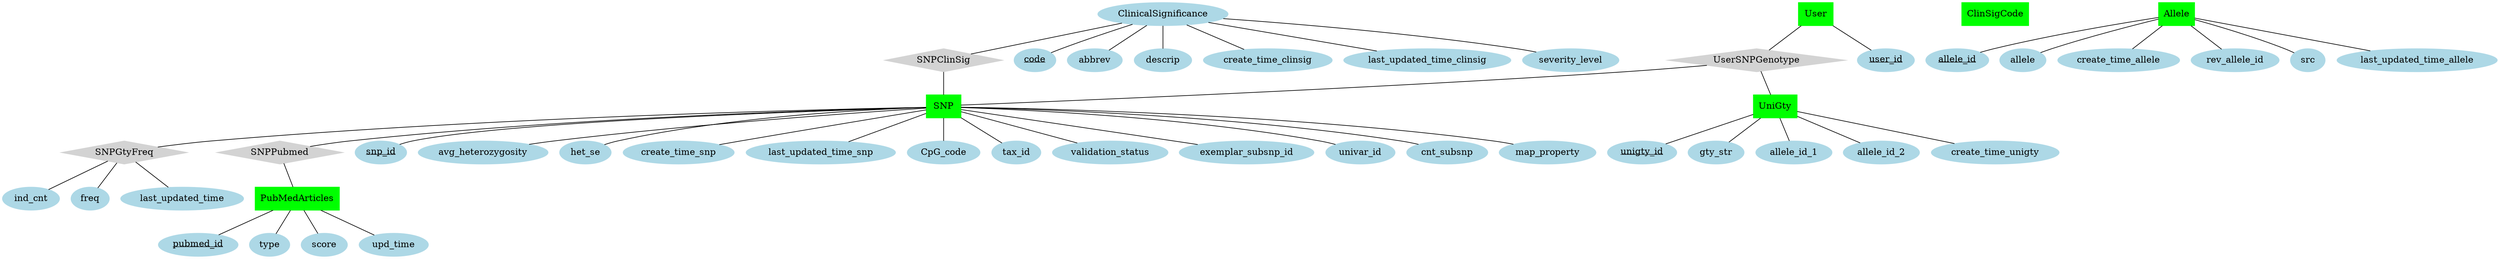 // Convert with:
//   neato -Goverlap=prism -Tpng object-relations.dot

graph g {
	// basic nodes
	node [style=filled]
	// entities
	node [shape=box color=green] SNP PubMedArticles ClinSigCode Allele UniGty User
	// relations
	node [shape=diamond color=lightgray] SNPGtyFreq SNPClinSig SNPPubmed UserSNPGenotype
	// removed: SNPAlleleFreq
	
	// attributes
	node [shape=ellipse color=lightblue]
	SNP -- {snp_id avg_heterozygosity het_se create_time_snp last_updated_time_snp CpG_code tax_id validation_status exemplar_subsnp_id univar_id cnt_subsnp map_property}
	PubMedArticles -- {pubmed_id type score upd_time}
	ClinicalSignificance -- {code abbrev descrip create_time_clinsig last_updated_time_clinsig severity_level}
	Allele -- {allele_id allele create_time_allele rev_allele_id src last_updated_time_allele}
	UniGty -- {unigty_id gty_str allele_id_1 allele_id_2 create_time_unigty}
	User -- {user_id}
	
	SNPGtyFreq -- {ind_cnt freq last_updated_time}
	//removed: SNPAlleleFreq -- {freq} UserSNPGenotype -- {chr_num position}
		
	// primary keys (and other custom labels)
	snp_id [label=<<u>snp_id</u>>]
	pubmed_id [label=<<u>pubmed_id</u>>]
	code [label=<<u>code</u>>]
	allele_id [label=<<u>allele_id</u>>]
	unigty_id [label=<<u>unigty_id</u>>]
	user_id [label=<<u>user_id</u>>]
	
	// undirected relations
	SNP -- SNPPubmed -- PubMedArticles
	ClinicalSignificance -- SNPClinSig -- SNP
	SNP -- SNPGtyFreq
	User -- UserSNPGenotype -- UniGty
	UserSNPGenotype -- SNP
}
